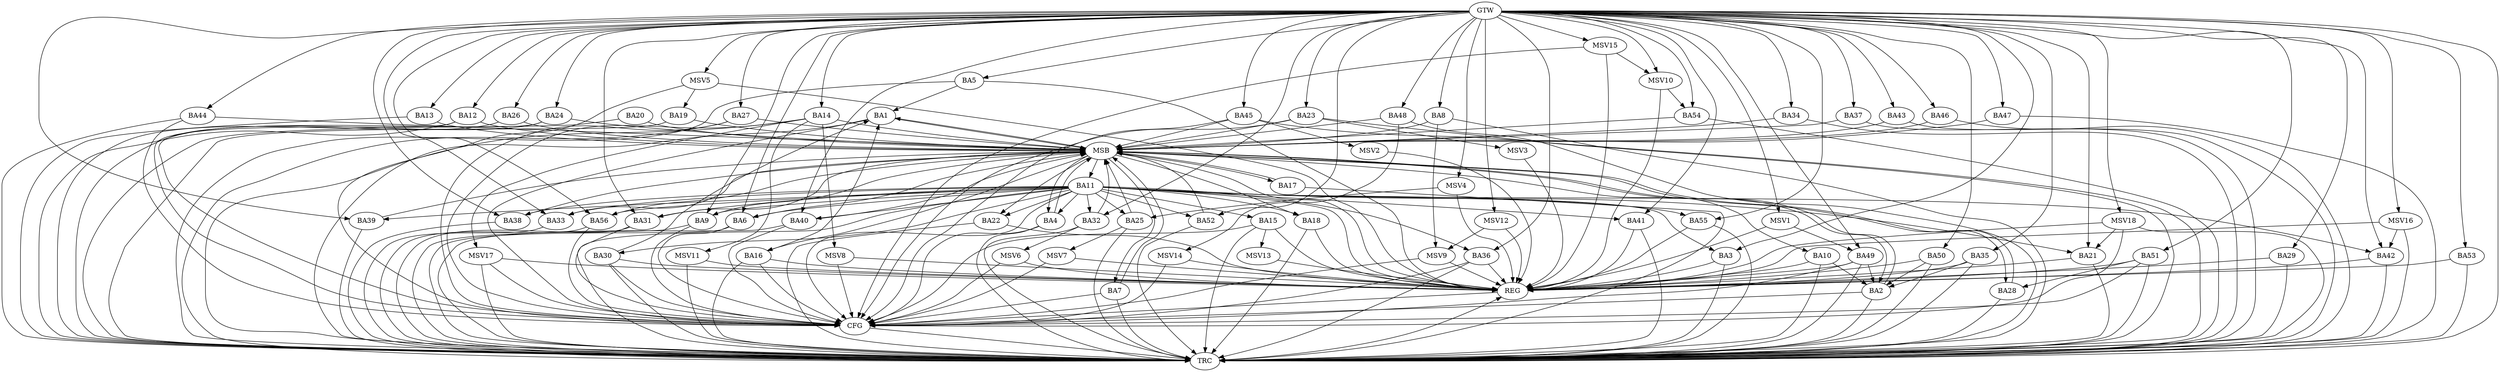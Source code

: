strict digraph G {
  BA1 [ label="BA1" ];
  BA2 [ label="BA2" ];
  BA3 [ label="BA3" ];
  BA4 [ label="BA4" ];
  BA5 [ label="BA5" ];
  BA6 [ label="BA6" ];
  BA7 [ label="BA7" ];
  BA8 [ label="BA8" ];
  BA9 [ label="BA9" ];
  BA10 [ label="BA10" ];
  BA11 [ label="BA11" ];
  BA12 [ label="BA12" ];
  BA13 [ label="BA13" ];
  BA14 [ label="BA14" ];
  BA15 [ label="BA15" ];
  BA16 [ label="BA16" ];
  BA17 [ label="BA17" ];
  BA18 [ label="BA18" ];
  BA19 [ label="BA19" ];
  BA20 [ label="BA20" ];
  BA21 [ label="BA21" ];
  BA22 [ label="BA22" ];
  BA23 [ label="BA23" ];
  BA24 [ label="BA24" ];
  BA25 [ label="BA25" ];
  BA26 [ label="BA26" ];
  BA27 [ label="BA27" ];
  BA28 [ label="BA28" ];
  BA29 [ label="BA29" ];
  BA30 [ label="BA30" ];
  BA31 [ label="BA31" ];
  BA32 [ label="BA32" ];
  BA33 [ label="BA33" ];
  BA34 [ label="BA34" ];
  BA35 [ label="BA35" ];
  BA36 [ label="BA36" ];
  BA37 [ label="BA37" ];
  BA38 [ label="BA38" ];
  BA39 [ label="BA39" ];
  BA40 [ label="BA40" ];
  BA41 [ label="BA41" ];
  BA42 [ label="BA42" ];
  BA43 [ label="BA43" ];
  BA44 [ label="BA44" ];
  BA45 [ label="BA45" ];
  BA46 [ label="BA46" ];
  BA47 [ label="BA47" ];
  BA48 [ label="BA48" ];
  BA49 [ label="BA49" ];
  BA50 [ label="BA50" ];
  BA51 [ label="BA51" ];
  BA52 [ label="BA52" ];
  BA53 [ label="BA53" ];
  BA54 [ label="BA54" ];
  BA55 [ label="BA55" ];
  BA56 [ label="BA56" ];
  GTW [ label="GTW" ];
  REG [ label="REG" ];
  MSB [ label="MSB" ];
  CFG [ label="CFG" ];
  TRC [ label="TRC" ];
  MSV1 [ label="MSV1" ];
  MSV2 [ label="MSV2" ];
  MSV3 [ label="MSV3" ];
  MSV4 [ label="MSV4" ];
  MSV5 [ label="MSV5" ];
  MSV6 [ label="MSV6" ];
  MSV7 [ label="MSV7" ];
  MSV8 [ label="MSV8" ];
  MSV9 [ label="MSV9" ];
  MSV10 [ label="MSV10" ];
  MSV11 [ label="MSV11" ];
  MSV12 [ label="MSV12" ];
  MSV13 [ label="MSV13" ];
  MSV14 [ label="MSV14" ];
  MSV15 [ label="MSV15" ];
  MSV16 [ label="MSV16" ];
  MSV17 [ label="MSV17" ];
  MSV18 [ label="MSV18" ];
  BA5 -> BA1;
  BA10 -> BA2;
  BA11 -> BA4;
  BA16 -> BA1;
  BA30 -> BA1;
  BA35 -> BA2;
  BA49 -> BA2;
  BA50 -> BA2;
  BA51 -> BA28;
  GTW -> BA3;
  GTW -> BA5;
  GTW -> BA6;
  GTW -> BA8;
  GTW -> BA9;
  GTW -> BA12;
  GTW -> BA13;
  GTW -> BA14;
  GTW -> BA21;
  GTW -> BA23;
  GTW -> BA24;
  GTW -> BA26;
  GTW -> BA27;
  GTW -> BA29;
  GTW -> BA31;
  GTW -> BA32;
  GTW -> BA33;
  GTW -> BA34;
  GTW -> BA35;
  GTW -> BA36;
  GTW -> BA37;
  GTW -> BA38;
  GTW -> BA39;
  GTW -> BA40;
  GTW -> BA41;
  GTW -> BA42;
  GTW -> BA43;
  GTW -> BA44;
  GTW -> BA45;
  GTW -> BA46;
  GTW -> BA47;
  GTW -> BA48;
  GTW -> BA49;
  GTW -> BA50;
  GTW -> BA51;
  GTW -> BA52;
  GTW -> BA53;
  GTW -> BA54;
  GTW -> BA55;
  GTW -> BA56;
  BA3 -> REG;
  BA5 -> REG;
  BA10 -> REG;
  BA11 -> REG;
  BA15 -> REG;
  BA16 -> REG;
  BA18 -> REG;
  BA21 -> REG;
  BA22 -> REG;
  BA29 -> REG;
  BA30 -> REG;
  BA35 -> REG;
  BA36 -> REG;
  BA41 -> REG;
  BA42 -> REG;
  BA49 -> REG;
  BA50 -> REG;
  BA51 -> REG;
  BA53 -> REG;
  BA55 -> REG;
  BA1 -> MSB;
  MSB -> BA2;
  MSB -> REG;
  BA2 -> MSB;
  MSB -> BA1;
  BA4 -> MSB;
  BA6 -> MSB;
  BA7 -> MSB;
  BA8 -> MSB;
  BA9 -> MSB;
  BA12 -> MSB;
  MSB -> BA10;
  BA13 -> MSB;
  BA14 -> MSB;
  BA17 -> MSB;
  BA19 -> MSB;
  BA20 -> MSB;
  BA23 -> MSB;
  MSB -> BA22;
  BA24 -> MSB;
  MSB -> BA4;
  BA25 -> MSB;
  BA26 -> MSB;
  BA27 -> MSB;
  BA28 -> MSB;
  MSB -> BA7;
  BA31 -> MSB;
  BA32 -> MSB;
  MSB -> BA18;
  BA33 -> MSB;
  BA34 -> MSB;
  BA37 -> MSB;
  BA38 -> MSB;
  BA39 -> MSB;
  BA40 -> MSB;
  MSB -> BA28;
  BA43 -> MSB;
  MSB -> BA11;
  BA44 -> MSB;
  BA45 -> MSB;
  BA46 -> MSB;
  BA47 -> MSB;
  MSB -> BA16;
  BA48 -> MSB;
  BA52 -> MSB;
  BA54 -> MSB;
  BA56 -> MSB;
  MSB -> BA17;
  BA36 -> CFG;
  BA56 -> CFG;
  BA15 -> CFG;
  BA16 -> CFG;
  BA31 -> CFG;
  BA6 -> CFG;
  BA2 -> CFG;
  BA24 -> CFG;
  BA1 -> CFG;
  BA14 -> CFG;
  BA23 -> CFG;
  BA12 -> CFG;
  BA51 -> CFG;
  BA40 -> CFG;
  BA27 -> CFG;
  BA45 -> CFG;
  BA30 -> CFG;
  BA9 -> CFG;
  BA44 -> CFG;
  BA4 -> CFG;
  BA49 -> CFG;
  BA7 -> CFG;
  BA11 -> CFG;
  REG -> CFG;
  BA1 -> TRC;
  BA2 -> TRC;
  BA3 -> TRC;
  BA4 -> TRC;
  BA5 -> TRC;
  BA6 -> TRC;
  BA7 -> TRC;
  BA8 -> TRC;
  BA9 -> TRC;
  BA10 -> TRC;
  BA11 -> TRC;
  BA12 -> TRC;
  BA13 -> TRC;
  BA14 -> TRC;
  BA15 -> TRC;
  BA16 -> TRC;
  BA17 -> TRC;
  BA18 -> TRC;
  BA19 -> TRC;
  BA20 -> TRC;
  BA21 -> TRC;
  BA22 -> TRC;
  BA23 -> TRC;
  BA24 -> TRC;
  BA25 -> TRC;
  BA26 -> TRC;
  BA27 -> TRC;
  BA28 -> TRC;
  BA29 -> TRC;
  BA30 -> TRC;
  BA31 -> TRC;
  BA32 -> TRC;
  BA33 -> TRC;
  BA34 -> TRC;
  BA35 -> TRC;
  BA36 -> TRC;
  BA37 -> TRC;
  BA38 -> TRC;
  BA39 -> TRC;
  BA40 -> TRC;
  BA41 -> TRC;
  BA42 -> TRC;
  BA43 -> TRC;
  BA44 -> TRC;
  BA45 -> TRC;
  BA46 -> TRC;
  BA47 -> TRC;
  BA48 -> TRC;
  BA49 -> TRC;
  BA50 -> TRC;
  BA51 -> TRC;
  BA52 -> TRC;
  BA53 -> TRC;
  BA54 -> TRC;
  BA55 -> TRC;
  BA56 -> TRC;
  GTW -> TRC;
  CFG -> TRC;
  TRC -> REG;
  BA11 -> BA33;
  BA11 -> BA36;
  BA11 -> BA3;
  BA11 -> BA32;
  BA11 -> BA39;
  BA11 -> BA55;
  BA11 -> BA31;
  BA11 -> BA21;
  BA11 -> BA56;
  BA11 -> BA25;
  BA11 -> BA38;
  BA11 -> BA41;
  BA11 -> BA15;
  BA11 -> BA6;
  BA11 -> BA42;
  BA11 -> BA30;
  BA11 -> BA22;
  BA11 -> BA18;
  BA11 -> BA9;
  BA11 -> BA52;
  BA11 -> BA40;
  MSV1 -> BA49;
  GTW -> MSV1;
  MSV1 -> REG;
  BA45 -> MSV2;
  MSV2 -> REG;
  BA23 -> MSV3;
  MSV3 -> REG;
  MSV4 -> BA25;
  GTW -> MSV4;
  MSV4 -> REG;
  MSV5 -> BA19;
  GTW -> MSV5;
  MSV5 -> REG;
  MSV5 -> CFG;
  BA32 -> MSV6;
  MSV6 -> REG;
  MSV6 -> CFG;
  BA25 -> MSV7;
  MSV7 -> REG;
  MSV7 -> CFG;
  BA14 -> MSV8;
  MSV8 -> REG;
  MSV8 -> CFG;
  BA8 -> MSV9;
  MSV9 -> REG;
  MSV9 -> CFG;
  MSV10 -> BA54;
  GTW -> MSV10;
  MSV10 -> REG;
  BA14 -> MSV11;
  MSV11 -> REG;
  MSV11 -> TRC;
  MSV12 -> MSV9;
  GTW -> MSV12;
  MSV12 -> REG;
  BA15 -> MSV13;
  MSV13 -> REG;
  BA48 -> MSV14;
  MSV14 -> REG;
  MSV14 -> CFG;
  MSV15 -> MSV10;
  GTW -> MSV15;
  MSV15 -> REG;
  MSV15 -> CFG;
  MSV16 -> BA42;
  GTW -> MSV16;
  MSV16 -> REG;
  MSV16 -> TRC;
  BA14 -> MSV17;
  MSV17 -> REG;
  MSV17 -> TRC;
  MSV17 -> CFG;
  MSV18 -> BA21;
  GTW -> MSV18;
  MSV18 -> REG;
  MSV18 -> TRC;
  MSV18 -> CFG;
}
